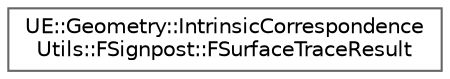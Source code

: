 digraph "Graphical Class Hierarchy"
{
 // INTERACTIVE_SVG=YES
 // LATEX_PDF_SIZE
  bgcolor="transparent";
  edge [fontname=Helvetica,fontsize=10,labelfontname=Helvetica,labelfontsize=10];
  node [fontname=Helvetica,fontsize=10,shape=box,height=0.2,width=0.4];
  rankdir="LR";
  Node0 [id="Node000000",label="UE::Geometry::IntrinsicCorrespondence\lUtils::FSignpost::FSurfaceTraceResult",height=0.2,width=0.4,color="grey40", fillcolor="white", style="filled",URL="$d6/de1/structUE_1_1Geometry_1_1IntrinsicCorrespondenceUtils_1_1FSignpost_1_1FSurfaceTraceResult.html",tooltip=" "];
}
